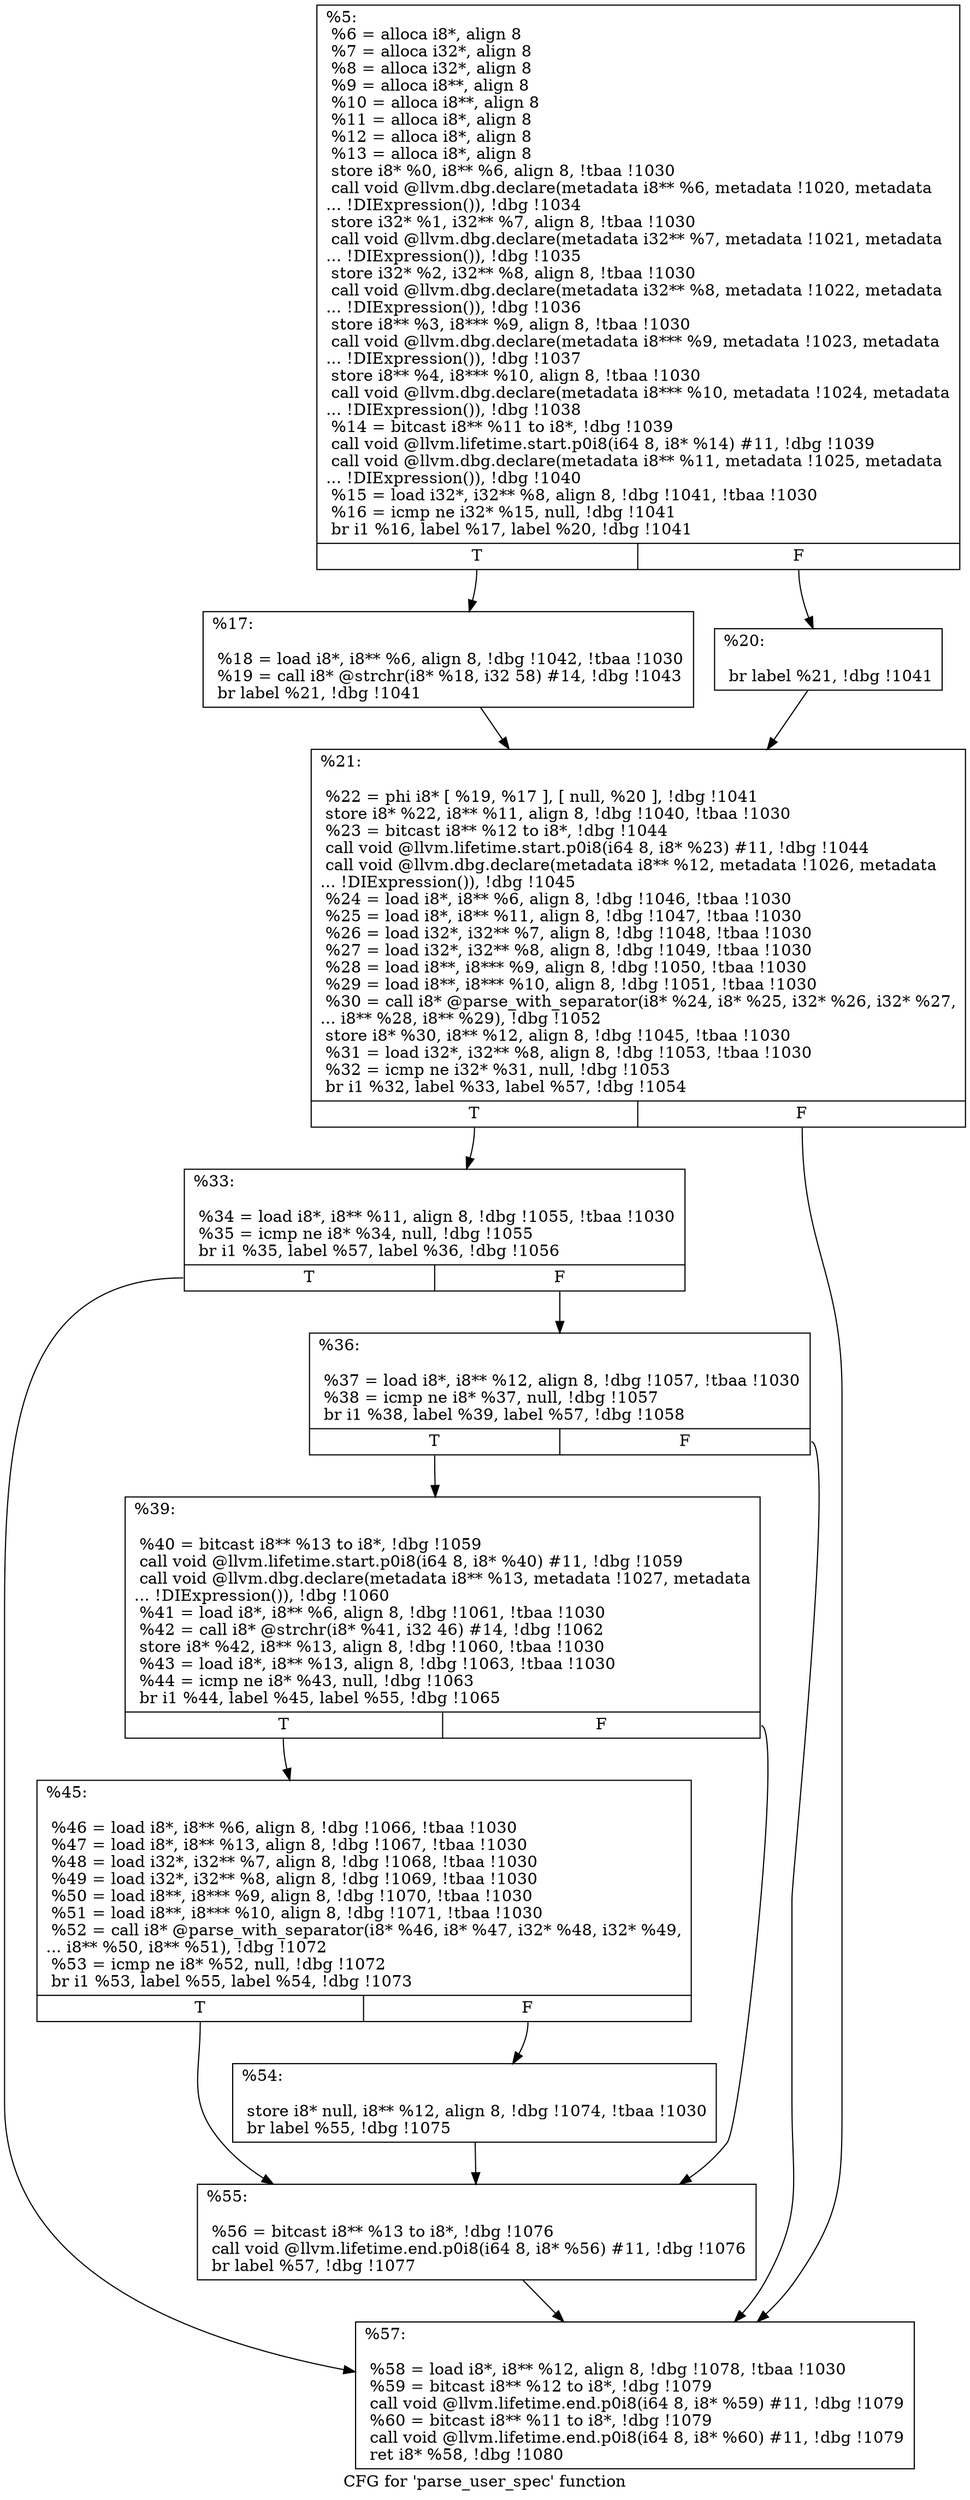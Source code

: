 digraph "CFG for 'parse_user_spec' function" {
	label="CFG for 'parse_user_spec' function";

	Node0xdd59b0 [shape=record,label="{%5:\l  %6 = alloca i8*, align 8\l  %7 = alloca i32*, align 8\l  %8 = alloca i32*, align 8\l  %9 = alloca i8**, align 8\l  %10 = alloca i8**, align 8\l  %11 = alloca i8*, align 8\l  %12 = alloca i8*, align 8\l  %13 = alloca i8*, align 8\l  store i8* %0, i8** %6, align 8, !tbaa !1030\l  call void @llvm.dbg.declare(metadata i8** %6, metadata !1020, metadata\l... !DIExpression()), !dbg !1034\l  store i32* %1, i32** %7, align 8, !tbaa !1030\l  call void @llvm.dbg.declare(metadata i32** %7, metadata !1021, metadata\l... !DIExpression()), !dbg !1035\l  store i32* %2, i32** %8, align 8, !tbaa !1030\l  call void @llvm.dbg.declare(metadata i32** %8, metadata !1022, metadata\l... !DIExpression()), !dbg !1036\l  store i8** %3, i8*** %9, align 8, !tbaa !1030\l  call void @llvm.dbg.declare(metadata i8*** %9, metadata !1023, metadata\l... !DIExpression()), !dbg !1037\l  store i8** %4, i8*** %10, align 8, !tbaa !1030\l  call void @llvm.dbg.declare(metadata i8*** %10, metadata !1024, metadata\l... !DIExpression()), !dbg !1038\l  %14 = bitcast i8** %11 to i8*, !dbg !1039\l  call void @llvm.lifetime.start.p0i8(i64 8, i8* %14) #11, !dbg !1039\l  call void @llvm.dbg.declare(metadata i8** %11, metadata !1025, metadata\l... !DIExpression()), !dbg !1040\l  %15 = load i32*, i32** %8, align 8, !dbg !1041, !tbaa !1030\l  %16 = icmp ne i32* %15, null, !dbg !1041\l  br i1 %16, label %17, label %20, !dbg !1041\l|{<s0>T|<s1>F}}"];
	Node0xdd59b0:s0 -> Node0xdd8e30;
	Node0xdd59b0:s1 -> Node0xdd8e80;
	Node0xdd8e30 [shape=record,label="{%17:\l\l  %18 = load i8*, i8** %6, align 8, !dbg !1042, !tbaa !1030\l  %19 = call i8* @strchr(i8* %18, i32 58) #14, !dbg !1043\l  br label %21, !dbg !1041\l}"];
	Node0xdd8e30 -> Node0xdd8ed0;
	Node0xdd8e80 [shape=record,label="{%20:\l\l  br label %21, !dbg !1041\l}"];
	Node0xdd8e80 -> Node0xdd8ed0;
	Node0xdd8ed0 [shape=record,label="{%21:\l\l  %22 = phi i8* [ %19, %17 ], [ null, %20 ], !dbg !1041\l  store i8* %22, i8** %11, align 8, !dbg !1040, !tbaa !1030\l  %23 = bitcast i8** %12 to i8*, !dbg !1044\l  call void @llvm.lifetime.start.p0i8(i64 8, i8* %23) #11, !dbg !1044\l  call void @llvm.dbg.declare(metadata i8** %12, metadata !1026, metadata\l... !DIExpression()), !dbg !1045\l  %24 = load i8*, i8** %6, align 8, !dbg !1046, !tbaa !1030\l  %25 = load i8*, i8** %11, align 8, !dbg !1047, !tbaa !1030\l  %26 = load i32*, i32** %7, align 8, !dbg !1048, !tbaa !1030\l  %27 = load i32*, i32** %8, align 8, !dbg !1049, !tbaa !1030\l  %28 = load i8**, i8*** %9, align 8, !dbg !1050, !tbaa !1030\l  %29 = load i8**, i8*** %10, align 8, !dbg !1051, !tbaa !1030\l  %30 = call i8* @parse_with_separator(i8* %24, i8* %25, i32* %26, i32* %27,\l... i8** %28, i8** %29), !dbg !1052\l  store i8* %30, i8** %12, align 8, !dbg !1045, !tbaa !1030\l  %31 = load i32*, i32** %8, align 8, !dbg !1053, !tbaa !1030\l  %32 = icmp ne i32* %31, null, !dbg !1053\l  br i1 %32, label %33, label %57, !dbg !1054\l|{<s0>T|<s1>F}}"];
	Node0xdd8ed0:s0 -> Node0xdd8f20;
	Node0xdd8ed0:s1 -> Node0xdd9100;
	Node0xdd8f20 [shape=record,label="{%33:\l\l  %34 = load i8*, i8** %11, align 8, !dbg !1055, !tbaa !1030\l  %35 = icmp ne i8* %34, null, !dbg !1055\l  br i1 %35, label %57, label %36, !dbg !1056\l|{<s0>T|<s1>F}}"];
	Node0xdd8f20:s0 -> Node0xdd9100;
	Node0xdd8f20:s1 -> Node0xdd8f70;
	Node0xdd8f70 [shape=record,label="{%36:\l\l  %37 = load i8*, i8** %12, align 8, !dbg !1057, !tbaa !1030\l  %38 = icmp ne i8* %37, null, !dbg !1057\l  br i1 %38, label %39, label %57, !dbg !1058\l|{<s0>T|<s1>F}}"];
	Node0xdd8f70:s0 -> Node0xdd8fc0;
	Node0xdd8f70:s1 -> Node0xdd9100;
	Node0xdd8fc0 [shape=record,label="{%39:\l\l  %40 = bitcast i8** %13 to i8*, !dbg !1059\l  call void @llvm.lifetime.start.p0i8(i64 8, i8* %40) #11, !dbg !1059\l  call void @llvm.dbg.declare(metadata i8** %13, metadata !1027, metadata\l... !DIExpression()), !dbg !1060\l  %41 = load i8*, i8** %6, align 8, !dbg !1061, !tbaa !1030\l  %42 = call i8* @strchr(i8* %41, i32 46) #14, !dbg !1062\l  store i8* %42, i8** %13, align 8, !dbg !1060, !tbaa !1030\l  %43 = load i8*, i8** %13, align 8, !dbg !1063, !tbaa !1030\l  %44 = icmp ne i8* %43, null, !dbg !1063\l  br i1 %44, label %45, label %55, !dbg !1065\l|{<s0>T|<s1>F}}"];
	Node0xdd8fc0:s0 -> Node0xdd9010;
	Node0xdd8fc0:s1 -> Node0xdd90b0;
	Node0xdd9010 [shape=record,label="{%45:\l\l  %46 = load i8*, i8** %6, align 8, !dbg !1066, !tbaa !1030\l  %47 = load i8*, i8** %13, align 8, !dbg !1067, !tbaa !1030\l  %48 = load i32*, i32** %7, align 8, !dbg !1068, !tbaa !1030\l  %49 = load i32*, i32** %8, align 8, !dbg !1069, !tbaa !1030\l  %50 = load i8**, i8*** %9, align 8, !dbg !1070, !tbaa !1030\l  %51 = load i8**, i8*** %10, align 8, !dbg !1071, !tbaa !1030\l  %52 = call i8* @parse_with_separator(i8* %46, i8* %47, i32* %48, i32* %49,\l... i8** %50, i8** %51), !dbg !1072\l  %53 = icmp ne i8* %52, null, !dbg !1072\l  br i1 %53, label %55, label %54, !dbg !1073\l|{<s0>T|<s1>F}}"];
	Node0xdd9010:s0 -> Node0xdd90b0;
	Node0xdd9010:s1 -> Node0xdd9060;
	Node0xdd9060 [shape=record,label="{%54:\l\l  store i8* null, i8** %12, align 8, !dbg !1074, !tbaa !1030\l  br label %55, !dbg !1075\l}"];
	Node0xdd9060 -> Node0xdd90b0;
	Node0xdd90b0 [shape=record,label="{%55:\l\l  %56 = bitcast i8** %13 to i8*, !dbg !1076\l  call void @llvm.lifetime.end.p0i8(i64 8, i8* %56) #11, !dbg !1076\l  br label %57, !dbg !1077\l}"];
	Node0xdd90b0 -> Node0xdd9100;
	Node0xdd9100 [shape=record,label="{%57:\l\l  %58 = load i8*, i8** %12, align 8, !dbg !1078, !tbaa !1030\l  %59 = bitcast i8** %12 to i8*, !dbg !1079\l  call void @llvm.lifetime.end.p0i8(i64 8, i8* %59) #11, !dbg !1079\l  %60 = bitcast i8** %11 to i8*, !dbg !1079\l  call void @llvm.lifetime.end.p0i8(i64 8, i8* %60) #11, !dbg !1079\l  ret i8* %58, !dbg !1080\l}"];
}
